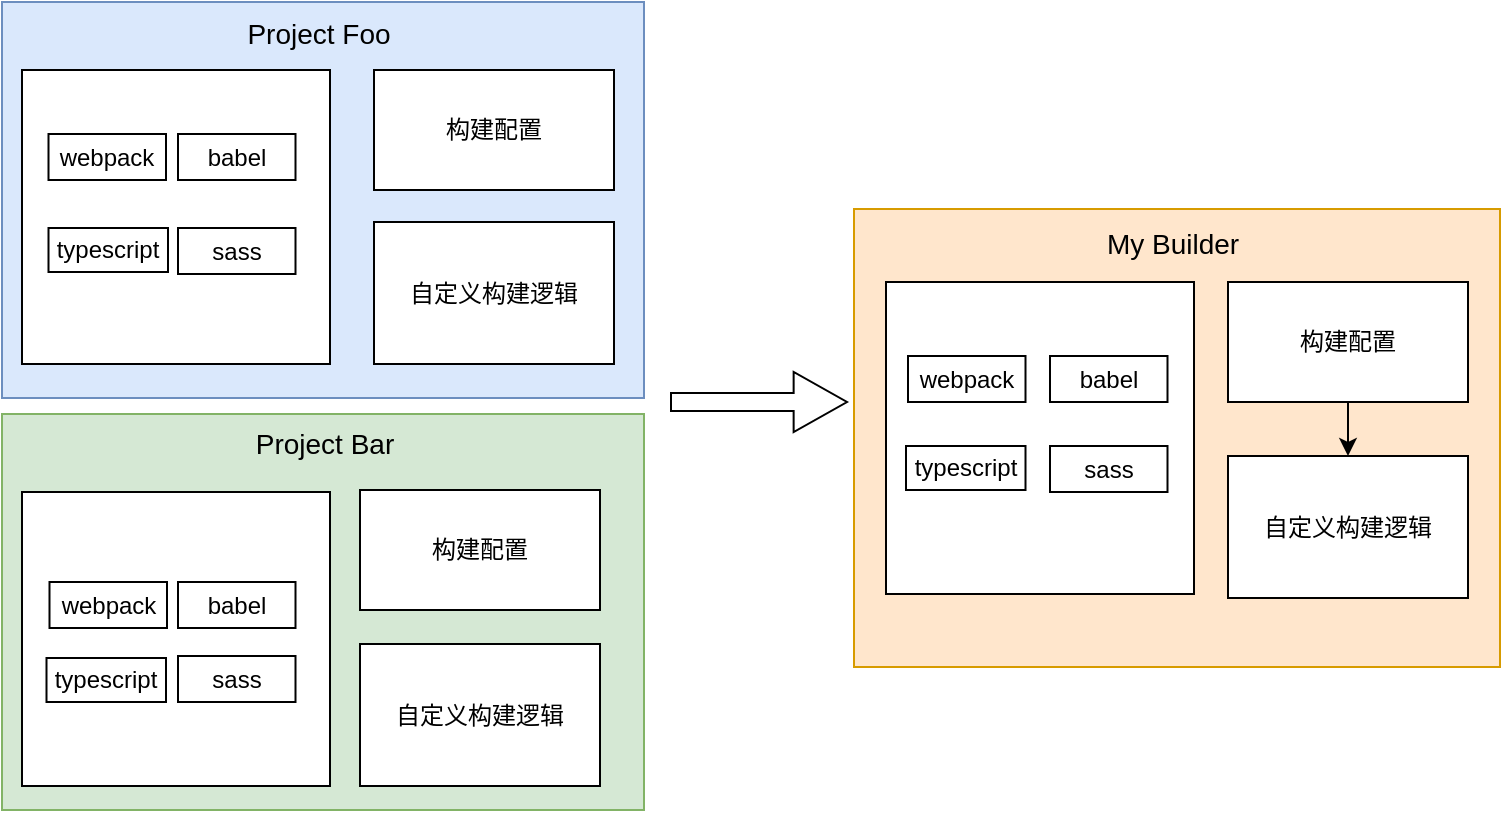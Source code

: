 <mxfile version="19.0.3" type="github">
  <diagram id="4bL6ZoDvLk8hgI4o00Zu" name="Page-1">
    <mxGraphModel dx="835" dy="403" grid="0" gridSize="10" guides="1" tooltips="1" connect="1" arrows="1" fold="1" page="1" pageScale="1" pageWidth="827" pageHeight="1169" math="0" shadow="0">
      <root>
        <mxCell id="0" />
        <mxCell id="1" parent="0" />
        <mxCell id="77a2t6R1W_BBThVV-3xT-1" value="&lt;h3 style=&quot;&quot;&gt;&lt;br&gt;&lt;/h3&gt;" style="rounded=0;whiteSpace=wrap;html=1;align=center;fillColor=#dae8fc;strokeColor=#6c8ebf;" vertex="1" parent="1">
          <mxGeometry x="61" y="10" width="321" height="198" as="geometry" />
        </mxCell>
        <mxCell id="77a2t6R1W_BBThVV-3xT-2" value="" style="rounded=0;whiteSpace=wrap;html=1;fillColor=#d5e8d4;strokeColor=#82b366;" vertex="1" parent="1">
          <mxGeometry x="61" y="216" width="321" height="198" as="geometry" />
        </mxCell>
        <mxCell id="77a2t6R1W_BBThVV-3xT-3" value="" style="rounded=0;whiteSpace=wrap;html=1;fillColor=#ffe6cc;strokeColor=#d79b00;" vertex="1" parent="1">
          <mxGeometry x="487" y="113.5" width="323" height="229" as="geometry" />
        </mxCell>
        <mxCell id="77a2t6R1W_BBThVV-3xT-4" value="" style="shape=flexArrow;endArrow=classic;html=1;rounded=0;width=9;endSize=8.56;" edge="1" parent="1">
          <mxGeometry width="50" height="50" relative="1" as="geometry">
            <mxPoint x="395" y="210" as="sourcePoint" />
            <mxPoint x="484" y="210" as="targetPoint" />
            <Array as="points" />
          </mxGeometry>
        </mxCell>
        <mxCell id="77a2t6R1W_BBThVV-3xT-5" value="" style="rounded=0;whiteSpace=wrap;html=1;" vertex="1" parent="1">
          <mxGeometry x="71" y="44" width="154" height="147" as="geometry" />
        </mxCell>
        <mxCell id="77a2t6R1W_BBThVV-3xT-6" value="构建配置" style="rounded=0;whiteSpace=wrap;html=1;" vertex="1" parent="1">
          <mxGeometry x="247" y="44" width="120" height="60" as="geometry" />
        </mxCell>
        <mxCell id="77a2t6R1W_BBThVV-3xT-7" value="自定义构建逻辑" style="rounded=0;whiteSpace=wrap;html=1;" vertex="1" parent="1">
          <mxGeometry x="247" y="120" width="120" height="71" as="geometry" />
        </mxCell>
        <mxCell id="77a2t6R1W_BBThVV-3xT-8" value="webpack" style="rounded=0;whiteSpace=wrap;html=1;" vertex="1" parent="1">
          <mxGeometry x="84.25" y="76" width="58.75" height="23" as="geometry" />
        </mxCell>
        <mxCell id="77a2t6R1W_BBThVV-3xT-9" value="typescript" style="rounded=0;whiteSpace=wrap;html=1;" vertex="1" parent="1">
          <mxGeometry x="84.25" y="123" width="59.75" height="22" as="geometry" />
        </mxCell>
        <mxCell id="77a2t6R1W_BBThVV-3xT-12" value="babel" style="rounded=0;whiteSpace=wrap;html=1;" vertex="1" parent="1">
          <mxGeometry x="149" y="76" width="58.75" height="23" as="geometry" />
        </mxCell>
        <mxCell id="77a2t6R1W_BBThVV-3xT-13" value="sass" style="rounded=0;whiteSpace=wrap;html=1;" vertex="1" parent="1">
          <mxGeometry x="149" y="123" width="58.75" height="23" as="geometry" />
        </mxCell>
        <mxCell id="77a2t6R1W_BBThVV-3xT-14" value="" style="rounded=0;whiteSpace=wrap;html=1;" vertex="1" parent="1">
          <mxGeometry x="71" y="255" width="154" height="147" as="geometry" />
        </mxCell>
        <mxCell id="77a2t6R1W_BBThVV-3xT-15" value="webpack" style="rounded=0;whiteSpace=wrap;html=1;" vertex="1" parent="1">
          <mxGeometry x="84.75" y="300" width="58.75" height="23" as="geometry" />
        </mxCell>
        <mxCell id="77a2t6R1W_BBThVV-3xT-16" value="typescript" style="rounded=0;whiteSpace=wrap;html=1;" vertex="1" parent="1">
          <mxGeometry x="83.25" y="338" width="59.75" height="22" as="geometry" />
        </mxCell>
        <mxCell id="77a2t6R1W_BBThVV-3xT-17" value="babel" style="rounded=0;whiteSpace=wrap;html=1;" vertex="1" parent="1">
          <mxGeometry x="149" y="300" width="58.75" height="23" as="geometry" />
        </mxCell>
        <mxCell id="77a2t6R1W_BBThVV-3xT-18" value="sass" style="rounded=0;whiteSpace=wrap;html=1;" vertex="1" parent="1">
          <mxGeometry x="149" y="337" width="58.75" height="23" as="geometry" />
        </mxCell>
        <mxCell id="77a2t6R1W_BBThVV-3xT-19" value="构建配置" style="rounded=0;whiteSpace=wrap;html=1;" vertex="1" parent="1">
          <mxGeometry x="240" y="254" width="120" height="60" as="geometry" />
        </mxCell>
        <mxCell id="77a2t6R1W_BBThVV-3xT-20" value="自定义构建逻辑" style="rounded=0;whiteSpace=wrap;html=1;" vertex="1" parent="1">
          <mxGeometry x="240" y="331" width="120" height="71" as="geometry" />
        </mxCell>
        <mxCell id="77a2t6R1W_BBThVV-3xT-21" value="" style="rounded=0;whiteSpace=wrap;html=1;" vertex="1" parent="1">
          <mxGeometry x="503" y="150" width="154" height="156" as="geometry" />
        </mxCell>
        <mxCell id="77a2t6R1W_BBThVV-3xT-22" value="webpack" style="rounded=0;whiteSpace=wrap;html=1;" vertex="1" parent="1">
          <mxGeometry x="514" y="187" width="58.75" height="23" as="geometry" />
        </mxCell>
        <mxCell id="77a2t6R1W_BBThVV-3xT-23" value="typescript" style="rounded=0;whiteSpace=wrap;html=1;" vertex="1" parent="1">
          <mxGeometry x="513" y="232" width="59.75" height="22" as="geometry" />
        </mxCell>
        <mxCell id="77a2t6R1W_BBThVV-3xT-24" value="babel" style="rounded=0;whiteSpace=wrap;html=1;" vertex="1" parent="1">
          <mxGeometry x="585" y="187" width="58.75" height="23" as="geometry" />
        </mxCell>
        <mxCell id="77a2t6R1W_BBThVV-3xT-25" value="sass" style="rounded=0;whiteSpace=wrap;html=1;" vertex="1" parent="1">
          <mxGeometry x="585" y="232" width="58.75" height="23" as="geometry" />
        </mxCell>
        <mxCell id="77a2t6R1W_BBThVV-3xT-31" style="edgeStyle=orthogonalEdgeStyle;rounded=0;orthogonalLoop=1;jettySize=auto;html=1;fontSize=14;" edge="1" parent="1" source="77a2t6R1W_BBThVV-3xT-26" target="77a2t6R1W_BBThVV-3xT-27">
          <mxGeometry relative="1" as="geometry" />
        </mxCell>
        <mxCell id="77a2t6R1W_BBThVV-3xT-26" value="构建配置" style="rounded=0;whiteSpace=wrap;html=1;" vertex="1" parent="1">
          <mxGeometry x="674" y="150" width="120" height="60" as="geometry" />
        </mxCell>
        <mxCell id="77a2t6R1W_BBThVV-3xT-27" value="自定义构建逻辑" style="rounded=0;whiteSpace=wrap;html=1;" vertex="1" parent="1">
          <mxGeometry x="674" y="237" width="120" height="71" as="geometry" />
        </mxCell>
        <mxCell id="77a2t6R1W_BBThVV-3xT-28" value="Project Foo" style="text;html=1;align=center;verticalAlign=middle;resizable=0;points=[];autosize=1;strokeColor=none;fillColor=none;fontSize=14;strokeWidth=3;" vertex="1" parent="1">
          <mxGeometry x="178" y="15" width="81" height="21" as="geometry" />
        </mxCell>
        <mxCell id="77a2t6R1W_BBThVV-3xT-29" value="Project Bar" style="text;html=1;align=center;verticalAlign=middle;resizable=0;points=[];autosize=1;strokeColor=none;fillColor=none;fontSize=14;" vertex="1" parent="1">
          <mxGeometry x="182" y="220" width="79" height="21" as="geometry" />
        </mxCell>
        <mxCell id="77a2t6R1W_BBThVV-3xT-30" value="My Builder" style="text;html=1;align=center;verticalAlign=middle;resizable=0;points=[];autosize=1;strokeColor=none;fillColor=none;fontSize=14;" vertex="1" parent="1">
          <mxGeometry x="608" y="120" width="76" height="21" as="geometry" />
        </mxCell>
      </root>
    </mxGraphModel>
  </diagram>
</mxfile>
